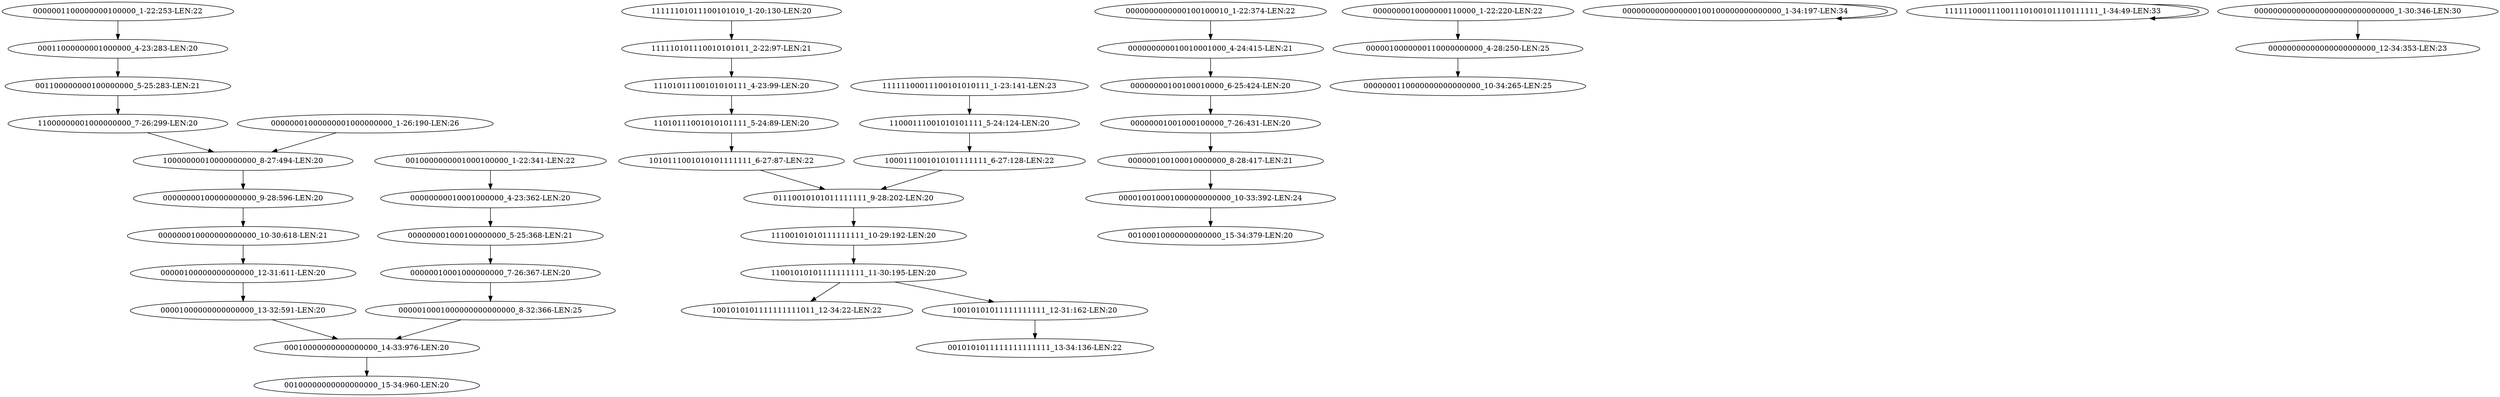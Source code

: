 digraph G {
    "0000001100000000100000_1-22:253-LEN:22" -> "00011000000001000000_4-23:283-LEN:20";
    "11001010101111111111_11-30:195-LEN:20" -> "1001010101111111111011_12-34:22-LEN:22";
    "11001010101111111111_11-30:195-LEN:20" -> "10010101011111111111_12-31:162-LEN:20";
    "001100000000100000000_5-25:283-LEN:21" -> "11000000001000000000_7-26:299-LEN:20";
    "00000001001000100000_7-26:431-LEN:20" -> "000000100100010000000_8-28:417-LEN:21";
    "11111101011100101010_1-20:130-LEN:20" -> "111110101110010101011_2-22:97-LEN:21";
    "000000010000000000000_10-30:618-LEN:21" -> "00000100000000000000_12-31:611-LEN:20";
    "0000000010000000110000_1-22:220-LEN:22" -> "0000010000000110000000000_4-28:250-LEN:25";
    "00010000000000000000_14-33:976-LEN:20" -> "00100000000000000000_15-34:960-LEN:20";
    "01110010101011111111_9-28:202-LEN:20" -> "11100101010111111111_10-29:192-LEN:20";
    "10010101011111111111_12-31:162-LEN:20" -> "0010101011111111111111_13-34:136-LEN:22";
    "11000000001000000000_7-26:299-LEN:20" -> "10000000010000000000_8-27:494-LEN:20";
    "00000010001000000000_7-26:367-LEN:20" -> "0000010001000000000000000_8-32:366-LEN:25";
    "10000000010000000000_8-27:494-LEN:20" -> "00000000100000000000_9-28:596-LEN:20";
    "00000000100100010000_6-25:424-LEN:20" -> "00000001001000100000_7-26:431-LEN:20";
    "00000100000000000000_12-31:611-LEN:20" -> "00001000000000000000_13-32:591-LEN:20";
    "000000100100010000000_8-28:417-LEN:21" -> "000010010001000000000000_10-33:392-LEN:24";
    "000000000010010001000_4-24:415-LEN:21" -> "00000000100100010000_6-25:424-LEN:20";
    "0000010001000000000000000_8-32:366-LEN:25" -> "00010000000000000000_14-33:976-LEN:20";
    "11111100011100101010111_1-23:141-LEN:23" -> "11000111001010101111_5-24:124-LEN:20";
    "1010111001010101111111_6-27:87-LEN:22" -> "01110010101011111111_9-28:202-LEN:20";
    "00011000000001000000_4-23:283-LEN:20" -> "001100000000100000000_5-25:283-LEN:21";
    "00000000100000000000_9-28:596-LEN:20" -> "000000010000000000000_10-30:618-LEN:21";
    "1000111001010101111111_6-27:128-LEN:22" -> "01110010101011111111_9-28:202-LEN:20";
    "11100101010111111111_10-29:192-LEN:20" -> "11001010101111111111_11-30:195-LEN:20";
    "11010111001010101111_5-24:89-LEN:20" -> "1010111001010101111111_6-27:87-LEN:22";
    "11101011100101010111_4-23:99-LEN:20" -> "11010111001010101111_5-24:89-LEN:20";
    "111110101110010101011_2-22:97-LEN:21" -> "11101011100101010111_4-23:99-LEN:20";
    "0000000000000000100100000000000000_1-34:197-LEN:34" -> "0000000000000000100100000000000000_1-34:197-LEN:34";
    "0000000000000100100010_1-22:374-LEN:22" -> "000000000010010001000_4-24:415-LEN:21";
    "00000000010001000000_4-23:362-LEN:20" -> "000000001000100000000_5-25:368-LEN:21";
    "111111000111001110100101110111111_1-34:49-LEN:33" -> "111111000111001110100101110111111_1-34:49-LEN:33";
    "000000000000000000000000000000_1-30:346-LEN:30" -> "00000000000000000000000_12-34:353-LEN:23";
    "11000111001010101111_5-24:124-LEN:20" -> "1000111001010101111111_6-27:128-LEN:22";
    "000010010001000000000000_10-33:392-LEN:24" -> "00100010000000000000_15-34:379-LEN:20";
    "0000010000000110000000000_4-28:250-LEN:25" -> "0000000110000000000000000_10-34:265-LEN:25";
    "000000001000100000000_5-25:368-LEN:21" -> "00000010001000000000_7-26:367-LEN:20";
    "00001000000000000000_13-32:591-LEN:20" -> "00010000000000000000_14-33:976-LEN:20";
    "00000001000000001000000000_1-26:190-LEN:26" -> "10000000010000000000_8-27:494-LEN:20";
    "0010000000001000100000_1-22:341-LEN:22" -> "00000000010001000000_4-23:362-LEN:20";
}
